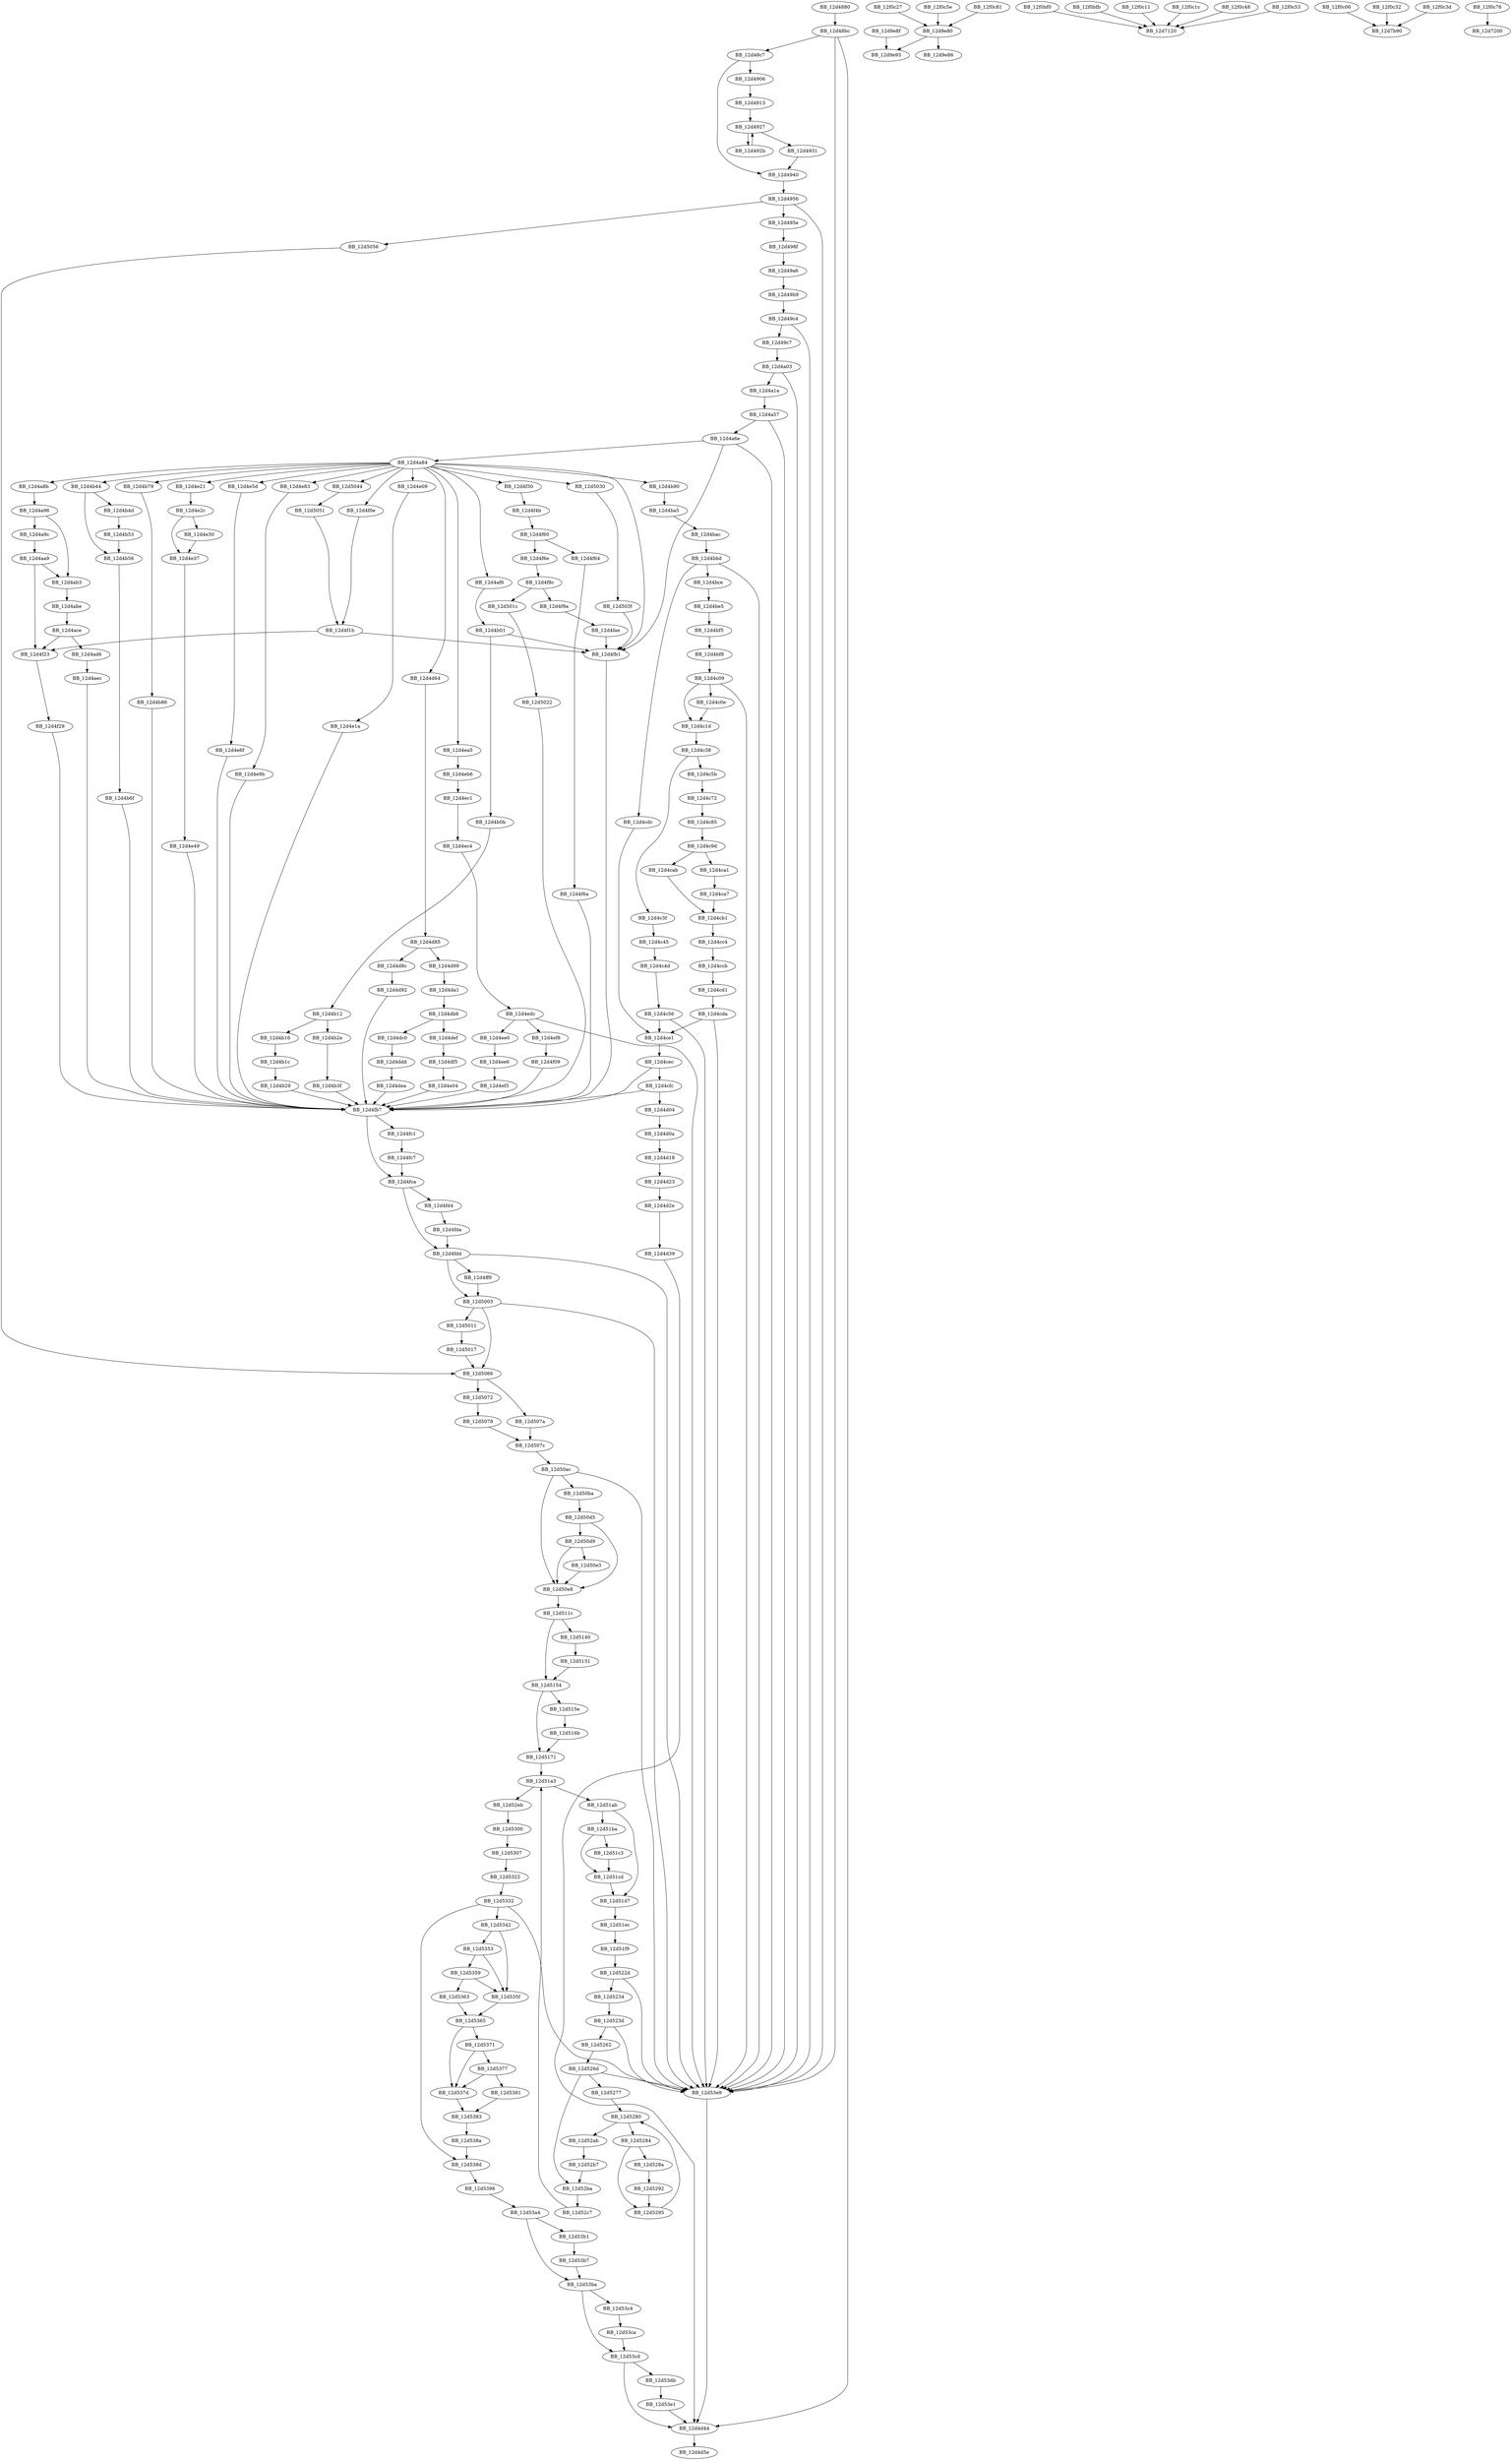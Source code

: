 DiGraph sub_12D4880{
BB_12d4880->BB_12d48bc
BB_12d48bc->BB_12d48c7
BB_12d48bc->BB_12d4d44
BB_12d48bc->BB_12d53e9
BB_12d48c7->BB_12d4906
BB_12d48c7->BB_12d4940
BB_12d4906->BB_12d4913
BB_12d4913->BB_12d4927
BB_12d4927->BB_12d492b
BB_12d4927->BB_12d4931
BB_12d492b->BB_12d4927
BB_12d4931->BB_12d4940
BB_12d4940->BB_12d4956
BB_12d4956->BB_12d495e
BB_12d4956->BB_12d5056
BB_12d4956->BB_12d53e9
BB_12d495e->BB_12d498f
BB_12d498f->BB_12d49a6
BB_12d49a6->BB_12d49b9
BB_12d49b9->BB_12d49c4
BB_12d49c4->BB_12d49c7
BB_12d49c4->BB_12d53e9
BB_12d49c7->BB_12d4a03
BB_12d4a03->BB_12d4a1a
BB_12d4a03->BB_12d53e9
BB_12d4a1a->BB_12d4a57
BB_12d4a57->BB_12d4a6e
BB_12d4a57->BB_12d53e9
BB_12d4a6e->BB_12d4a84
BB_12d4a6e->BB_12d4fb1
BB_12d4a6e->BB_12d53e9
BB_12d4a84->BB_12d4a8b
BB_12d4a84->BB_12d4af6
BB_12d4a84->BB_12d4b44
BB_12d4a84->BB_12d4b79
BB_12d4a84->BB_12d4b90
BB_12d4a84->BB_12d4d64
BB_12d4a84->BB_12d4e09
BB_12d4a84->BB_12d4e21
BB_12d4a84->BB_12d4e5d
BB_12d4a84->BB_12d4e83
BB_12d4a84->BB_12d4ea5
BB_12d4a84->BB_12d4f0e
BB_12d4a84->BB_12d4f30
BB_12d4a84->BB_12d4fb1
BB_12d4a84->BB_12d5030
BB_12d4a84->BB_12d5044
BB_12d4a8b->BB_12d4a96
BB_12d4a96->BB_12d4a9c
BB_12d4a96->BB_12d4ab3
BB_12d4a9c->BB_12d4aa9
BB_12d4aa9->BB_12d4ab3
BB_12d4aa9->BB_12d4f23
BB_12d4ab3->BB_12d4abe
BB_12d4abe->BB_12d4ace
BB_12d4ace->BB_12d4ad6
BB_12d4ace->BB_12d4f23
BB_12d4ad6->BB_12d4aec
BB_12d4aec->BB_12d4fb7
BB_12d4af6->BB_12d4b01
BB_12d4b01->BB_12d4b0b
BB_12d4b01->BB_12d4fb1
BB_12d4b0b->BB_12d4b12
BB_12d4b12->BB_12d4b16
BB_12d4b12->BB_12d4b2e
BB_12d4b16->BB_12d4b1c
BB_12d4b1c->BB_12d4b29
BB_12d4b29->BB_12d4fb7
BB_12d4b2e->BB_12d4b3f
BB_12d4b3f->BB_12d4fb7
BB_12d4b44->BB_12d4b4d
BB_12d4b44->BB_12d4b56
BB_12d4b4d->BB_12d4b53
BB_12d4b53->BB_12d4b56
BB_12d4b56->BB_12d4b6f
BB_12d4b6f->BB_12d4fb7
BB_12d4b79->BB_12d4b86
BB_12d4b86->BB_12d4fb7
BB_12d4b90->BB_12d4ba5
BB_12d4ba5->BB_12d4bac
BB_12d4bac->BB_12d4bbd
BB_12d4bbd->BB_12d4bce
BB_12d4bbd->BB_12d4cdc
BB_12d4bbd->BB_12d53e9
BB_12d4bce->BB_12d4be5
BB_12d4be5->BB_12d4bf5
BB_12d4bf5->BB_12d4bf8
BB_12d4bf8->BB_12d4c09
BB_12d4c09->BB_12d4c0e
BB_12d4c09->BB_12d4c1d
BB_12d4c09->BB_12d53e9
BB_12d4c0e->BB_12d4c1d
BB_12d4c1d->BB_12d4c38
BB_12d4c38->BB_12d4c3f
BB_12d4c38->BB_12d4c5b
BB_12d4c3f->BB_12d4c45
BB_12d4c45->BB_12d4c4d
BB_12d4c4d->BB_12d4c56
BB_12d4c56->BB_12d4ce1
BB_12d4c56->BB_12d53e9
BB_12d4c5b->BB_12d4c72
BB_12d4c72->BB_12d4c85
BB_12d4c85->BB_12d4c9d
BB_12d4c9d->BB_12d4ca1
BB_12d4c9d->BB_12d4cab
BB_12d4ca1->BB_12d4ca7
BB_12d4ca7->BB_12d4cb1
BB_12d4cab->BB_12d4cb1
BB_12d4cb1->BB_12d4cc4
BB_12d4cc4->BB_12d4ccb
BB_12d4ccb->BB_12d4cd1
BB_12d4cd1->BB_12d4cda
BB_12d4cda->BB_12d4ce1
BB_12d4cda->BB_12d53e9
BB_12d4cdc->BB_12d4ce1
BB_12d4ce1->BB_12d4cec
BB_12d4cec->BB_12d4cfc
BB_12d4cec->BB_12d4fb7
BB_12d4cfc->BB_12d4d04
BB_12d4cfc->BB_12d4fb7
BB_12d4d04->BB_12d4d0a
BB_12d4d0a->BB_12d4d18
BB_12d4d18->BB_12d4d23
BB_12d4d23->BB_12d4d2e
BB_12d4d2e->BB_12d4d39
BB_12d4d39->BB_12d4d44
BB_12d4d44->BB_12d4d5e
BB_12d4d64->BB_12d4d85
BB_12d4d85->BB_12d4d8c
BB_12d4d85->BB_12d4d99
BB_12d4d8c->BB_12d4d92
BB_12d4d92->BB_12d4fb7
BB_12d4d99->BB_12d4da1
BB_12d4da1->BB_12d4db6
BB_12d4db6->BB_12d4dc0
BB_12d4db6->BB_12d4def
BB_12d4dc0->BB_12d4ddd
BB_12d4ddd->BB_12d4dea
BB_12d4dea->BB_12d4fb7
BB_12d4def->BB_12d4df5
BB_12d4df5->BB_12d4e04
BB_12d4e04->BB_12d4fb7
BB_12d4e09->BB_12d4e1a
BB_12d4e1a->BB_12d4fb7
BB_12d4e21->BB_12d4e2c
BB_12d4e2c->BB_12d4e30
BB_12d4e2c->BB_12d4e37
BB_12d4e30->BB_12d4e37
BB_12d4e37->BB_12d4e49
BB_12d4e49->BB_12d4fb7
BB_12d4e5d->BB_12d4e6f
BB_12d4e6f->BB_12d4fb7
BB_12d4e83->BB_12d4e9b
BB_12d4e9b->BB_12d4fb7
BB_12d4ea5->BB_12d4eb6
BB_12d4eb6->BB_12d4ec1
BB_12d4ec1->BB_12d4ec4
BB_12d4ec4->BB_12d4edc
BB_12d4edc->BB_12d4ee0
BB_12d4edc->BB_12d4ef8
BB_12d4edc->BB_12d53e9
BB_12d4ee0->BB_12d4ee6
BB_12d4ee6->BB_12d4ef3
BB_12d4ef3->BB_12d4fb7
BB_12d4ef8->BB_12d4f09
BB_12d4f09->BB_12d4fb7
BB_12d4f0e->BB_12d4f1b
BB_12d4f1b->BB_12d4f23
BB_12d4f1b->BB_12d4fb1
BB_12d4f23->BB_12d4f29
BB_12d4f29->BB_12d4fb7
BB_12d4f30->BB_12d4f4b
BB_12d4f4b->BB_12d4f60
BB_12d4f60->BB_12d4f64
BB_12d4f60->BB_12d4f6e
BB_12d4f64->BB_12d4f6a
BB_12d4f6a->BB_12d4fb7
BB_12d4f6e->BB_12d4f8c
BB_12d4f8c->BB_12d4f9a
BB_12d4f8c->BB_12d501c
BB_12d4f9a->BB_12d4fae
BB_12d4fae->BB_12d4fb1
BB_12d4fb1->BB_12d4fb7
BB_12d4fb7->BB_12d4fc1
BB_12d4fb7->BB_12d4fca
BB_12d4fc1->BB_12d4fc7
BB_12d4fc7->BB_12d4fca
BB_12d4fca->BB_12d4fd4
BB_12d4fca->BB_12d4fdd
BB_12d4fd4->BB_12d4fda
BB_12d4fda->BB_12d4fdd
BB_12d4fdd->BB_12d4ff9
BB_12d4fdd->BB_12d5003
BB_12d4fdd->BB_12d53e9
BB_12d4ff9->BB_12d5003
BB_12d5003->BB_12d5011
BB_12d5003->BB_12d5066
BB_12d5003->BB_12d53e9
BB_12d5011->BB_12d5017
BB_12d5017->BB_12d5066
BB_12d501c->BB_12d5022
BB_12d5022->BB_12d4fb7
BB_12d5030->BB_12d503f
BB_12d503f->BB_12d4fb1
BB_12d5044->BB_12d5051
BB_12d5051->BB_12d4f1b
BB_12d5056->BB_12d5066
BB_12d5066->BB_12d5072
BB_12d5066->BB_12d507a
BB_12d5072->BB_12d5078
BB_12d5078->BB_12d507c
BB_12d507a->BB_12d507c
BB_12d507c->BB_12d50ac
BB_12d50ac->BB_12d50ba
BB_12d50ac->BB_12d50e8
BB_12d50ac->BB_12d53e9
BB_12d50ba->BB_12d50d5
BB_12d50d5->BB_12d50d9
BB_12d50d5->BB_12d50e8
BB_12d50d9->BB_12d50e3
BB_12d50d9->BB_12d50e8
BB_12d50e3->BB_12d50e8
BB_12d50e8->BB_12d511c
BB_12d511c->BB_12d5140
BB_12d511c->BB_12d5154
BB_12d5140->BB_12d5151
BB_12d5151->BB_12d5154
BB_12d5154->BB_12d515e
BB_12d5154->BB_12d5171
BB_12d515e->BB_12d516b
BB_12d516b->BB_12d5171
BB_12d5171->BB_12d51a3
BB_12d51a3->BB_12d51ab
BB_12d51a3->BB_12d52eb
BB_12d51ab->BB_12d51ba
BB_12d51ab->BB_12d51d7
BB_12d51ba->BB_12d51c3
BB_12d51ba->BB_12d51cd
BB_12d51c3->BB_12d51cd
BB_12d51cd->BB_12d51d7
BB_12d51d7->BB_12d51ec
BB_12d51ec->BB_12d51f9
BB_12d51f9->BB_12d522d
BB_12d522d->BB_12d5234
BB_12d522d->BB_12d53e9
BB_12d5234->BB_12d523d
BB_12d523d->BB_12d5262
BB_12d523d->BB_12d53e9
BB_12d5262->BB_12d526d
BB_12d526d->BB_12d5277
BB_12d526d->BB_12d52ba
BB_12d526d->BB_12d53e9
BB_12d5277->BB_12d5280
BB_12d5280->BB_12d5284
BB_12d5280->BB_12d52ab
BB_12d5284->BB_12d528a
BB_12d5284->BB_12d5295
BB_12d528a->BB_12d5292
BB_12d5292->BB_12d5295
BB_12d5295->BB_12d5280
BB_12d52ab->BB_12d52b7
BB_12d52b7->BB_12d52ba
BB_12d52ba->BB_12d52c7
BB_12d52c7->BB_12d51a3
BB_12d52eb->BB_12d5300
BB_12d5300->BB_12d5307
BB_12d5307->BB_12d5322
BB_12d5322->BB_12d5332
BB_12d5332->BB_12d5342
BB_12d5332->BB_12d538d
BB_12d5332->BB_12d53e9
BB_12d5342->BB_12d5353
BB_12d5342->BB_12d535f
BB_12d5353->BB_12d5359
BB_12d5353->BB_12d535f
BB_12d5359->BB_12d535f
BB_12d5359->BB_12d5363
BB_12d535f->BB_12d5365
BB_12d5363->BB_12d5365
BB_12d5365->BB_12d5371
BB_12d5365->BB_12d537d
BB_12d5371->BB_12d5377
BB_12d5371->BB_12d537d
BB_12d5377->BB_12d537d
BB_12d5377->BB_12d5381
BB_12d537d->BB_12d5383
BB_12d5381->BB_12d5383
BB_12d5383->BB_12d538a
BB_12d538a->BB_12d538d
BB_12d538d->BB_12d5398
BB_12d5398->BB_12d53a4
BB_12d53a4->BB_12d53b1
BB_12d53a4->BB_12d53ba
BB_12d53b1->BB_12d53b7
BB_12d53b7->BB_12d53ba
BB_12d53ba->BB_12d53c4
BB_12d53ba->BB_12d53cd
BB_12d53c4->BB_12d53ca
BB_12d53ca->BB_12d53cd
BB_12d53cd->BB_12d4d44
BB_12d53cd->BB_12d53db
BB_12d53db->BB_12d53e1
BB_12d53e1->BB_12d4d44
BB_12d53e9->BB_12d4d44
BB_12d9e80->BB_12d9e86
BB_12d9e80->BB_12d9e93
BB_12d9e8f->BB_12d9e93
BB_12f0bf0->BB_12d7120
BB_12f0bfb->BB_12d7120
BB_12f0c06->BB_12d7b90
BB_12f0c11->BB_12d7120
BB_12f0c1c->BB_12d7120
BB_12f0c27->BB_12d9e80
BB_12f0c32->BB_12d7b90
BB_12f0c3d->BB_12d7b90
BB_12f0c48->BB_12d7120
BB_12f0c53->BB_12d7120
BB_12f0c5e->BB_12d9e80
BB_12f0c76->BB_12d7200
BB_12f0c81->BB_12d9e80
}
